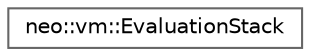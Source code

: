 digraph "Graphical Class Hierarchy"
{
 // LATEX_PDF_SIZE
  bgcolor="transparent";
  edge [fontname=Helvetica,fontsize=10,labelfontname=Helvetica,labelfontsize=10];
  node [fontname=Helvetica,fontsize=10,shape=box,height=0.2,width=0.4];
  rankdir="LR";
  Node0 [id="Node000000",label="neo::vm::EvaluationStack",height=0.2,width=0.4,color="grey40", fillcolor="white", style="filled",URL="$classneo_1_1vm_1_1_evaluation_stack.html",tooltip="VM evaluation stack for Neo virtual machine."];
}
